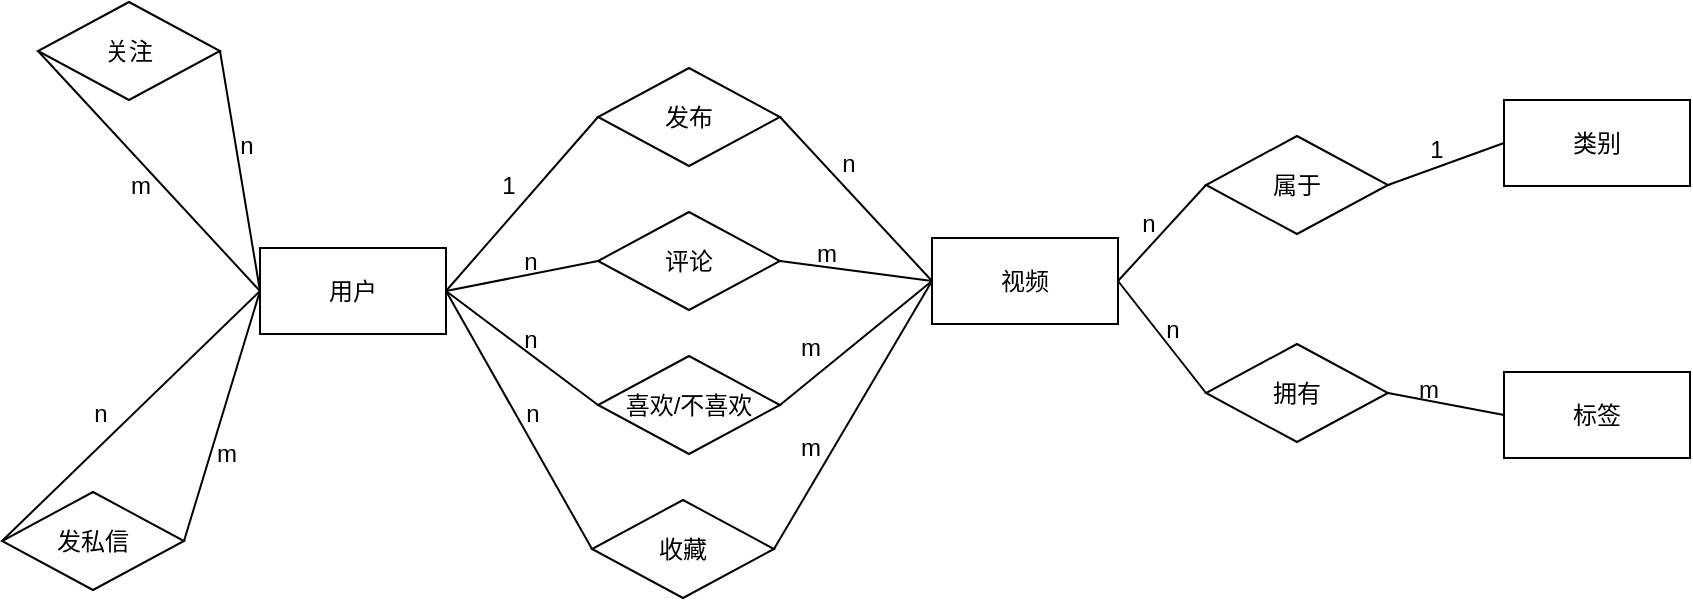 <mxfile version="21.2.9" type="github">
  <diagram name="第 1 页" id="bjupJYRBkDTClNISZa1B">
    <mxGraphModel dx="993" dy="987" grid="0" gridSize="10" guides="1" tooltips="1" connect="1" arrows="1" fold="1" page="0" pageScale="1" pageWidth="827" pageHeight="1169" math="0" shadow="0">
      <root>
        <mxCell id="0" />
        <mxCell id="1" parent="0" />
        <mxCell id="Ata5kHXYTJ4MtriiDfAs-1" value="用户" style="rounded=0;whiteSpace=wrap;html=1;" parent="1" vertex="1">
          <mxGeometry x="137" y="-64" width="93" height="43" as="geometry" />
        </mxCell>
        <mxCell id="Ata5kHXYTJ4MtriiDfAs-2" value="视频" style="rounded=0;whiteSpace=wrap;html=1;" parent="1" vertex="1">
          <mxGeometry x="473" y="-69" width="93" height="43" as="geometry" />
        </mxCell>
        <mxCell id="Ata5kHXYTJ4MtriiDfAs-4" value="标签" style="rounded=0;whiteSpace=wrap;html=1;" parent="1" vertex="1">
          <mxGeometry x="759" y="-2" width="93" height="43" as="geometry" />
        </mxCell>
        <mxCell id="Ata5kHXYTJ4MtriiDfAs-5" value="类别" style="rounded=0;whiteSpace=wrap;html=1;" parent="1" vertex="1">
          <mxGeometry x="759" y="-138" width="93" height="43" as="geometry" />
        </mxCell>
        <mxCell id="Ata5kHXYTJ4MtriiDfAs-7" value="" style="endArrow=none;html=1;rounded=0;exitX=1;exitY=0.5;exitDx=0;exitDy=0;entryX=0;entryY=0.5;entryDx=0;entryDy=0;" parent="1" source="Ata5kHXYTJ4MtriiDfAs-1" target="Ata5kHXYTJ4MtriiDfAs-11" edge="1">
          <mxGeometry width="50" height="50" relative="1" as="geometry">
            <mxPoint x="226" y="112" as="sourcePoint" />
            <mxPoint x="305" y="-130" as="targetPoint" />
          </mxGeometry>
        </mxCell>
        <mxCell id="Ata5kHXYTJ4MtriiDfAs-8" value="喜欢/不喜欢" style="rhombus;whiteSpace=wrap;html=1;" parent="1" vertex="1">
          <mxGeometry x="306" y="-10" width="91" height="49" as="geometry" />
        </mxCell>
        <mxCell id="Ata5kHXYTJ4MtriiDfAs-9" value="收藏" style="rhombus;whiteSpace=wrap;html=1;" parent="1" vertex="1">
          <mxGeometry x="303" y="62" width="91" height="49" as="geometry" />
        </mxCell>
        <mxCell id="Ata5kHXYTJ4MtriiDfAs-10" value="评论" style="rhombus;whiteSpace=wrap;html=1;" parent="1" vertex="1">
          <mxGeometry x="306" y="-82" width="91" height="49" as="geometry" />
        </mxCell>
        <mxCell id="Ata5kHXYTJ4MtriiDfAs-11" value="发布" style="rhombus;whiteSpace=wrap;html=1;" parent="1" vertex="1">
          <mxGeometry x="306" y="-154" width="91" height="49" as="geometry" />
        </mxCell>
        <mxCell id="Ata5kHXYTJ4MtriiDfAs-12" value="属于" style="rhombus;whiteSpace=wrap;html=1;" parent="1" vertex="1">
          <mxGeometry x="610" y="-120" width="91" height="49" as="geometry" />
        </mxCell>
        <mxCell id="Ata5kHXYTJ4MtriiDfAs-13" value="拥有" style="rhombus;whiteSpace=wrap;html=1;" parent="1" vertex="1">
          <mxGeometry x="610" y="-16" width="91" height="49" as="geometry" />
        </mxCell>
        <mxCell id="Ata5kHXYTJ4MtriiDfAs-14" value="" style="endArrow=none;html=1;rounded=0;exitX=1;exitY=0.5;exitDx=0;exitDy=0;entryX=0;entryY=0.5;entryDx=0;entryDy=0;" parent="1" source="Ata5kHXYTJ4MtriiDfAs-11" target="Ata5kHXYTJ4MtriiDfAs-2" edge="1">
          <mxGeometry width="50" height="50" relative="1" as="geometry">
            <mxPoint x="223" y="107" as="sourcePoint" />
            <mxPoint x="273" y="57" as="targetPoint" />
          </mxGeometry>
        </mxCell>
        <mxCell id="Ata5kHXYTJ4MtriiDfAs-15" value="" style="endArrow=none;html=1;rounded=0;exitX=1;exitY=0.5;exitDx=0;exitDy=0;entryX=0;entryY=0.5;entryDx=0;entryDy=0;" parent="1" source="Ata5kHXYTJ4MtriiDfAs-1" target="Ata5kHXYTJ4MtriiDfAs-10" edge="1">
          <mxGeometry width="50" height="50" relative="1" as="geometry">
            <mxPoint x="171" y="162" as="sourcePoint" />
            <mxPoint x="221" y="112" as="targetPoint" />
          </mxGeometry>
        </mxCell>
        <mxCell id="Ata5kHXYTJ4MtriiDfAs-16" value="" style="endArrow=none;html=1;rounded=0;exitX=1;exitY=0.5;exitDx=0;exitDy=0;entryX=0;entryY=0.5;entryDx=0;entryDy=0;" parent="1" source="Ata5kHXYTJ4MtriiDfAs-10" target="Ata5kHXYTJ4MtriiDfAs-2" edge="1">
          <mxGeometry width="50" height="50" relative="1" as="geometry">
            <mxPoint x="81" y="159" as="sourcePoint" />
            <mxPoint x="131" y="109" as="targetPoint" />
          </mxGeometry>
        </mxCell>
        <mxCell id="Ata5kHXYTJ4MtriiDfAs-17" value="" style="endArrow=none;html=1;rounded=0;entryX=1;entryY=0.5;entryDx=0;entryDy=0;exitX=0;exitY=0.5;exitDx=0;exitDy=0;" parent="1" source="Ata5kHXYTJ4MtriiDfAs-8" target="Ata5kHXYTJ4MtriiDfAs-1" edge="1">
          <mxGeometry width="50" height="50" relative="1" as="geometry">
            <mxPoint x="120" y="154" as="sourcePoint" />
            <mxPoint x="170" y="104" as="targetPoint" />
          </mxGeometry>
        </mxCell>
        <mxCell id="Ata5kHXYTJ4MtriiDfAs-18" value="" style="endArrow=none;html=1;rounded=0;exitX=1;exitY=0.5;exitDx=0;exitDy=0;entryX=0;entryY=0.5;entryDx=0;entryDy=0;" parent="1" source="Ata5kHXYTJ4MtriiDfAs-8" target="Ata5kHXYTJ4MtriiDfAs-2" edge="1">
          <mxGeometry width="50" height="50" relative="1" as="geometry">
            <mxPoint x="182" y="136" as="sourcePoint" />
            <mxPoint x="232" y="86" as="targetPoint" />
          </mxGeometry>
        </mxCell>
        <mxCell id="Ata5kHXYTJ4MtriiDfAs-19" value="" style="endArrow=none;html=1;rounded=0;exitX=1;exitY=0.5;exitDx=0;exitDy=0;entryX=0;entryY=0.5;entryDx=0;entryDy=0;" parent="1" source="Ata5kHXYTJ4MtriiDfAs-1" target="Ata5kHXYTJ4MtriiDfAs-9" edge="1">
          <mxGeometry width="50" height="50" relative="1" as="geometry">
            <mxPoint x="129" y="170" as="sourcePoint" />
            <mxPoint x="179" y="120" as="targetPoint" />
          </mxGeometry>
        </mxCell>
        <mxCell id="Ata5kHXYTJ4MtriiDfAs-20" value="" style="endArrow=none;html=1;rounded=0;entryX=1;entryY=0.5;entryDx=0;entryDy=0;exitX=0;exitY=0.5;exitDx=0;exitDy=0;" parent="1" source="Ata5kHXYTJ4MtriiDfAs-2" target="Ata5kHXYTJ4MtriiDfAs-9" edge="1">
          <mxGeometry width="50" height="50" relative="1" as="geometry">
            <mxPoint x="132" y="186" as="sourcePoint" />
            <mxPoint x="182" y="136" as="targetPoint" />
          </mxGeometry>
        </mxCell>
        <mxCell id="Ata5kHXYTJ4MtriiDfAs-21" value="" style="endArrow=none;html=1;rounded=0;exitX=1;exitY=0.5;exitDx=0;exitDy=0;entryX=0;entryY=0.5;entryDx=0;entryDy=0;" parent="1" source="Ata5kHXYTJ4MtriiDfAs-2" target="Ata5kHXYTJ4MtriiDfAs-12" edge="1">
          <mxGeometry width="50" height="50" relative="1" as="geometry">
            <mxPoint x="92" y="254" as="sourcePoint" />
            <mxPoint x="142" y="204" as="targetPoint" />
          </mxGeometry>
        </mxCell>
        <mxCell id="Ata5kHXYTJ4MtriiDfAs-22" value="" style="endArrow=none;html=1;rounded=0;exitX=1;exitY=0.5;exitDx=0;exitDy=0;entryX=0;entryY=0.5;entryDx=0;entryDy=0;" parent="1" source="Ata5kHXYTJ4MtriiDfAs-12" target="Ata5kHXYTJ4MtriiDfAs-5" edge="1">
          <mxGeometry width="50" height="50" relative="1" as="geometry">
            <mxPoint x="172" y="221" as="sourcePoint" />
            <mxPoint x="222" y="171" as="targetPoint" />
          </mxGeometry>
        </mxCell>
        <mxCell id="Ata5kHXYTJ4MtriiDfAs-23" value="" style="endArrow=none;html=1;rounded=0;entryX=1;entryY=0.5;entryDx=0;entryDy=0;exitX=0;exitY=0.5;exitDx=0;exitDy=0;" parent="1" source="Ata5kHXYTJ4MtriiDfAs-13" target="Ata5kHXYTJ4MtriiDfAs-2" edge="1">
          <mxGeometry width="50" height="50" relative="1" as="geometry">
            <mxPoint x="386" y="189" as="sourcePoint" />
            <mxPoint x="436" y="139" as="targetPoint" />
          </mxGeometry>
        </mxCell>
        <mxCell id="Ata5kHXYTJ4MtriiDfAs-24" value="" style="endArrow=none;html=1;rounded=0;entryX=1;entryY=0.5;entryDx=0;entryDy=0;exitX=0;exitY=0.5;exitDx=0;exitDy=0;" parent="1" source="Ata5kHXYTJ4MtriiDfAs-4" target="Ata5kHXYTJ4MtriiDfAs-13" edge="1">
          <mxGeometry width="50" height="50" relative="1" as="geometry">
            <mxPoint x="621" y="217" as="sourcePoint" />
            <mxPoint x="671" y="167" as="targetPoint" />
          </mxGeometry>
        </mxCell>
        <mxCell id="Ata5kHXYTJ4MtriiDfAs-28" value="1" style="text;html=1;align=center;verticalAlign=middle;resizable=0;points=[];autosize=1;strokeColor=none;fillColor=none;" parent="1" vertex="1">
          <mxGeometry x="248" y="-108" width="25" height="26" as="geometry" />
        </mxCell>
        <mxCell id="Ata5kHXYTJ4MtriiDfAs-29" value="n" style="text;html=1;align=center;verticalAlign=middle;resizable=0;points=[];autosize=1;strokeColor=none;fillColor=none;" parent="1" vertex="1">
          <mxGeometry x="418" y="-119" width="25" height="26" as="geometry" />
        </mxCell>
        <mxCell id="Ata5kHXYTJ4MtriiDfAs-30" value="n" style="text;html=1;align=center;verticalAlign=middle;resizable=0;points=[];autosize=1;strokeColor=none;fillColor=none;" parent="1" vertex="1">
          <mxGeometry x="259" y="-70" width="25" height="26" as="geometry" />
        </mxCell>
        <mxCell id="Ata5kHXYTJ4MtriiDfAs-31" value="n" style="text;html=1;align=center;verticalAlign=middle;resizable=0;points=[];autosize=1;strokeColor=none;fillColor=none;" parent="1" vertex="1">
          <mxGeometry x="259" y="-31" width="25" height="26" as="geometry" />
        </mxCell>
        <mxCell id="Ata5kHXYTJ4MtriiDfAs-32" value="n" style="text;html=1;align=center;verticalAlign=middle;resizable=0;points=[];autosize=1;strokeColor=none;fillColor=none;" parent="1" vertex="1">
          <mxGeometry x="260" y="6" width="25" height="26" as="geometry" />
        </mxCell>
        <mxCell id="Ata5kHXYTJ4MtriiDfAs-33" value="m" style="text;html=1;align=center;verticalAlign=middle;resizable=0;points=[];autosize=1;strokeColor=none;fillColor=none;" parent="1" vertex="1">
          <mxGeometry x="406" y="-74" width="28" height="26" as="geometry" />
        </mxCell>
        <mxCell id="Ata5kHXYTJ4MtriiDfAs-34" value="m" style="text;html=1;align=center;verticalAlign=middle;resizable=0;points=[];autosize=1;strokeColor=none;fillColor=none;" parent="1" vertex="1">
          <mxGeometry x="398" y="-27" width="28" height="26" as="geometry" />
        </mxCell>
        <mxCell id="Ata5kHXYTJ4MtriiDfAs-36" value="m" style="text;html=1;align=center;verticalAlign=middle;resizable=0;points=[];autosize=1;strokeColor=none;fillColor=none;" parent="1" vertex="1">
          <mxGeometry x="398" y="23" width="28" height="26" as="geometry" />
        </mxCell>
        <mxCell id="Ata5kHXYTJ4MtriiDfAs-37" value="n" style="text;html=1;align=center;verticalAlign=middle;resizable=0;points=[];autosize=1;strokeColor=none;fillColor=none;" parent="1" vertex="1">
          <mxGeometry x="568" y="-89" width="25" height="26" as="geometry" />
        </mxCell>
        <mxCell id="Ata5kHXYTJ4MtriiDfAs-40" value="1" style="text;html=1;align=center;verticalAlign=middle;resizable=0;points=[];autosize=1;strokeColor=none;fillColor=none;" parent="1" vertex="1">
          <mxGeometry x="712" y="-126" width="25" height="26" as="geometry" />
        </mxCell>
        <mxCell id="Ata5kHXYTJ4MtriiDfAs-42" value="n" style="text;html=1;align=center;verticalAlign=middle;resizable=0;points=[];autosize=1;strokeColor=none;fillColor=none;" parent="1" vertex="1">
          <mxGeometry x="580" y="-36" width="25" height="26" as="geometry" />
        </mxCell>
        <mxCell id="Ata5kHXYTJ4MtriiDfAs-43" value="m" style="text;html=1;align=center;verticalAlign=middle;resizable=0;points=[];autosize=1;strokeColor=none;fillColor=none;" parent="1" vertex="1">
          <mxGeometry x="707" y="-6" width="28" height="26" as="geometry" />
        </mxCell>
        <mxCell id="qeJYCxJ2UyqoLB5Yofso-1" value="关注" style="rhombus;whiteSpace=wrap;html=1;" vertex="1" parent="1">
          <mxGeometry x="26" y="-187" width="91" height="49" as="geometry" />
        </mxCell>
        <mxCell id="qeJYCxJ2UyqoLB5Yofso-2" value="" style="endArrow=none;html=1;rounded=0;entryX=0;entryY=0.5;entryDx=0;entryDy=0;exitX=1;exitY=0.5;exitDx=0;exitDy=0;" edge="1" parent="1" source="qeJYCxJ2UyqoLB5Yofso-1" target="Ata5kHXYTJ4MtriiDfAs-1">
          <mxGeometry width="50" height="50" relative="1" as="geometry">
            <mxPoint x="3" y="149" as="sourcePoint" />
            <mxPoint x="53" y="99" as="targetPoint" />
          </mxGeometry>
        </mxCell>
        <mxCell id="qeJYCxJ2UyqoLB5Yofso-3" value="" style="endArrow=none;html=1;rounded=0;entryX=0;entryY=0.5;entryDx=0;entryDy=0;exitX=0;exitY=0.5;exitDx=0;exitDy=0;" edge="1" parent="1" source="Ata5kHXYTJ4MtriiDfAs-1" target="qeJYCxJ2UyqoLB5Yofso-1">
          <mxGeometry width="50" height="50" relative="1" as="geometry">
            <mxPoint x="39" y="104" as="sourcePoint" />
            <mxPoint x="89" y="54" as="targetPoint" />
          </mxGeometry>
        </mxCell>
        <mxCell id="qeJYCxJ2UyqoLB5Yofso-5" value="n" style="text;html=1;align=center;verticalAlign=middle;resizable=0;points=[];autosize=1;strokeColor=none;fillColor=none;" vertex="1" parent="1">
          <mxGeometry x="117" y="-128" width="25" height="26" as="geometry" />
        </mxCell>
        <mxCell id="qeJYCxJ2UyqoLB5Yofso-6" value="m" style="text;html=1;align=center;verticalAlign=middle;resizable=0;points=[];autosize=1;strokeColor=none;fillColor=none;" vertex="1" parent="1">
          <mxGeometry x="63" y="-108" width="28" height="26" as="geometry" />
        </mxCell>
        <mxCell id="qeJYCxJ2UyqoLB5Yofso-7" value="发私信" style="rhombus;whiteSpace=wrap;html=1;" vertex="1" parent="1">
          <mxGeometry x="8" y="58" width="91" height="49" as="geometry" />
        </mxCell>
        <mxCell id="qeJYCxJ2UyqoLB5Yofso-8" value="" style="endArrow=none;html=1;rounded=0;entryX=0;entryY=0.5;entryDx=0;entryDy=0;exitX=0;exitY=0.5;exitDx=0;exitDy=0;" edge="1" parent="1" source="qeJYCxJ2UyqoLB5Yofso-7" target="Ata5kHXYTJ4MtriiDfAs-1">
          <mxGeometry width="50" height="50" relative="1" as="geometry">
            <mxPoint x="36" y="43" as="sourcePoint" />
            <mxPoint x="86" y="-7" as="targetPoint" />
          </mxGeometry>
        </mxCell>
        <mxCell id="qeJYCxJ2UyqoLB5Yofso-9" value="" style="endArrow=none;html=1;rounded=0;entryX=0;entryY=0.5;entryDx=0;entryDy=0;exitX=1;exitY=0.5;exitDx=0;exitDy=0;" edge="1" parent="1" source="qeJYCxJ2UyqoLB5Yofso-7" target="Ata5kHXYTJ4MtriiDfAs-1">
          <mxGeometry width="50" height="50" relative="1" as="geometry">
            <mxPoint x="40" y="212" as="sourcePoint" />
            <mxPoint x="90" y="162" as="targetPoint" />
          </mxGeometry>
        </mxCell>
        <mxCell id="qeJYCxJ2UyqoLB5Yofso-11" value="n" style="text;html=1;align=center;verticalAlign=middle;resizable=0;points=[];autosize=1;strokeColor=none;fillColor=none;" vertex="1" parent="1">
          <mxGeometry x="44" y="6" width="25" height="26" as="geometry" />
        </mxCell>
        <mxCell id="qeJYCxJ2UyqoLB5Yofso-12" value="m" style="text;html=1;align=center;verticalAlign=middle;resizable=0;points=[];autosize=1;strokeColor=none;fillColor=none;" vertex="1" parent="1">
          <mxGeometry x="106" y="26" width="28" height="26" as="geometry" />
        </mxCell>
      </root>
    </mxGraphModel>
  </diagram>
</mxfile>
